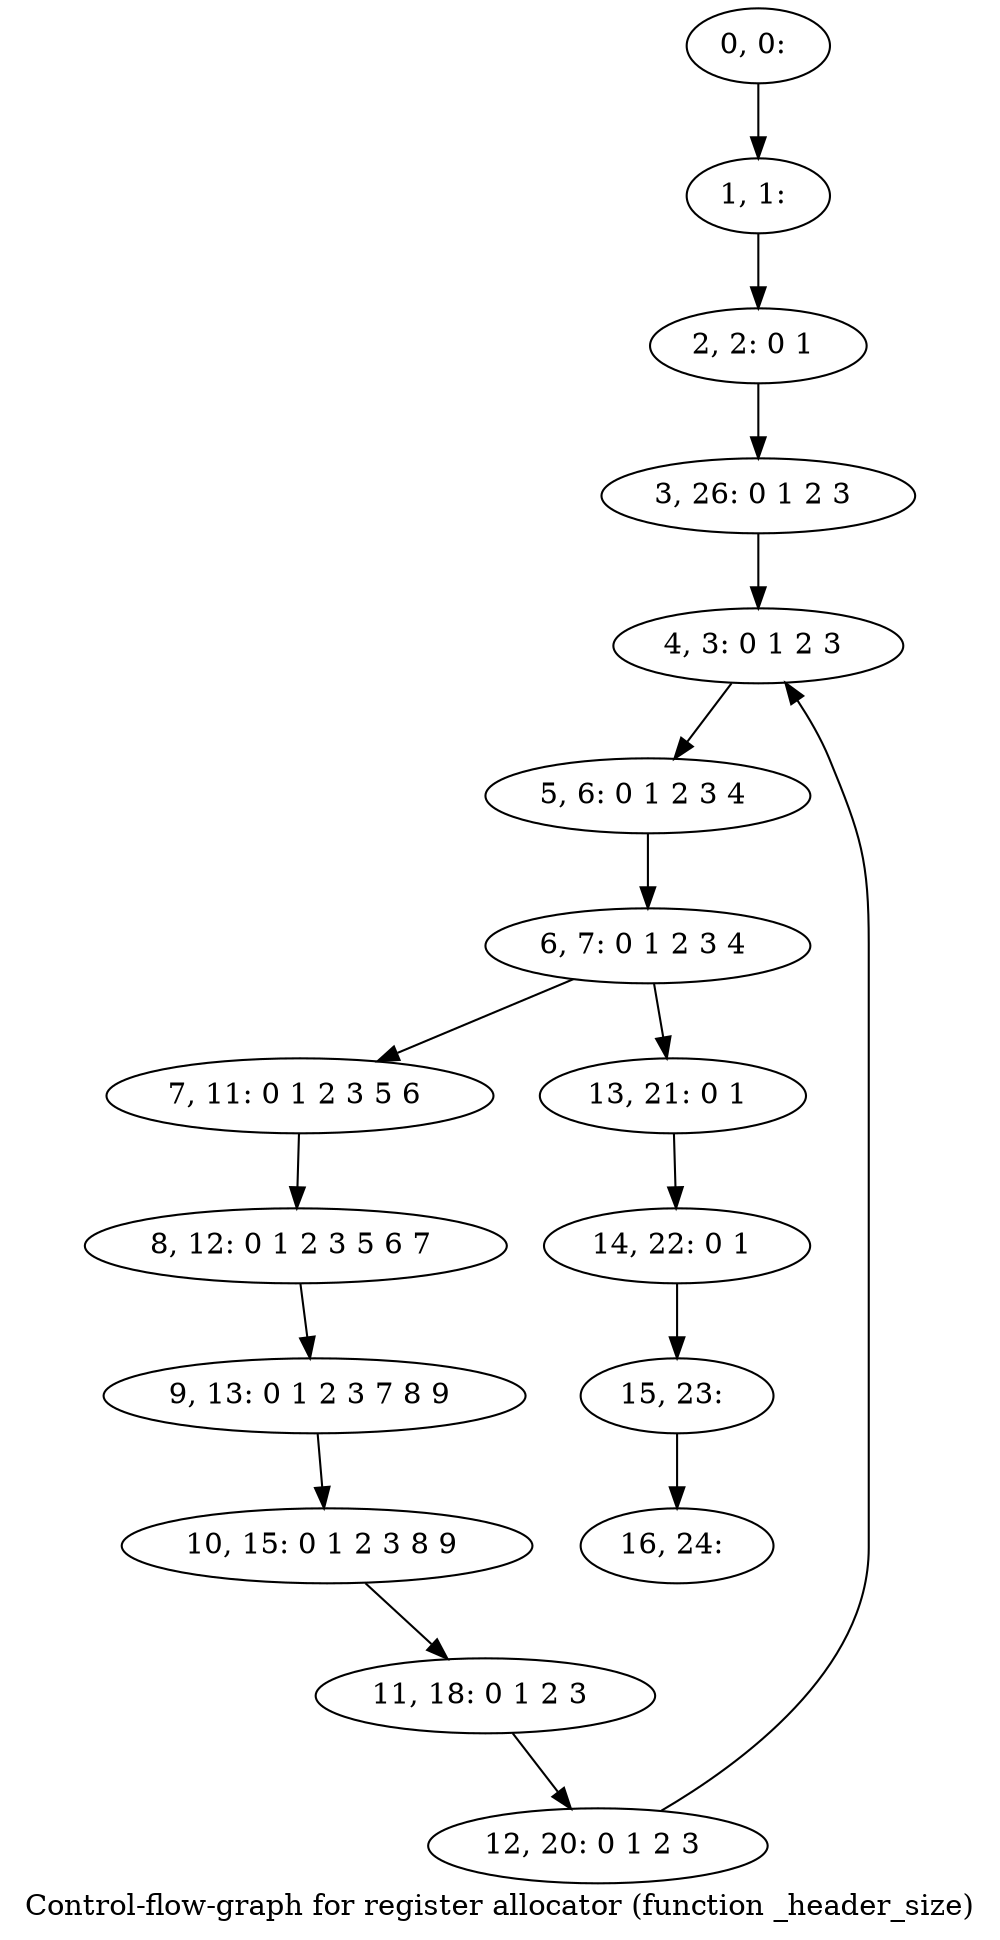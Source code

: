 digraph G {
graph [label="Control-flow-graph for register allocator (function _header_size)"]
0[label="0, 0: "];
1[label="1, 1: "];
2[label="2, 2: 0 1 "];
3[label="3, 26: 0 1 2 3 "];
4[label="4, 3: 0 1 2 3 "];
5[label="5, 6: 0 1 2 3 4 "];
6[label="6, 7: 0 1 2 3 4 "];
7[label="7, 11: 0 1 2 3 5 6 "];
8[label="8, 12: 0 1 2 3 5 6 7 "];
9[label="9, 13: 0 1 2 3 7 8 9 "];
10[label="10, 15: 0 1 2 3 8 9 "];
11[label="11, 18: 0 1 2 3 "];
12[label="12, 20: 0 1 2 3 "];
13[label="13, 21: 0 1 "];
14[label="14, 22: 0 1 "];
15[label="15, 23: "];
16[label="16, 24: "];
0->1 ;
1->2 ;
2->3 ;
3->4 ;
4->5 ;
5->6 ;
6->7 ;
6->13 ;
7->8 ;
8->9 ;
9->10 ;
10->11 ;
11->12 ;
12->4 ;
13->14 ;
14->15 ;
15->16 ;
}
